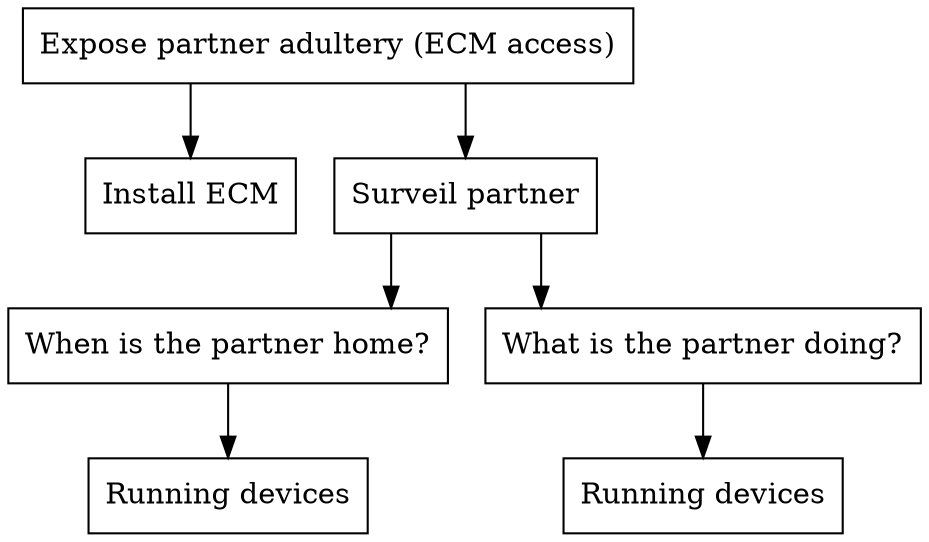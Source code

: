 digraph finite_state_machine {
  node [shape = rectangle];
  graph [splines=ortho];

  root[label = "Expose partner adultery (ECM access)",shape=AND];

  Install_ecm[label="Install ECM"];
  root->Install_ecm;
   

  surveil[label="Surveil partner",shape=OR];
  root->surveil;

    at_home[label="When is the partner home?"];
    surveil->at_home

      running_devices[label="Running devices"];
      at_home->running_devices;

    doing_what[label="What is the partner doing?"];
    surveil->doing_what;

      running_devices2[label="Running devices"];
      doing_what->running_devices2;
}
